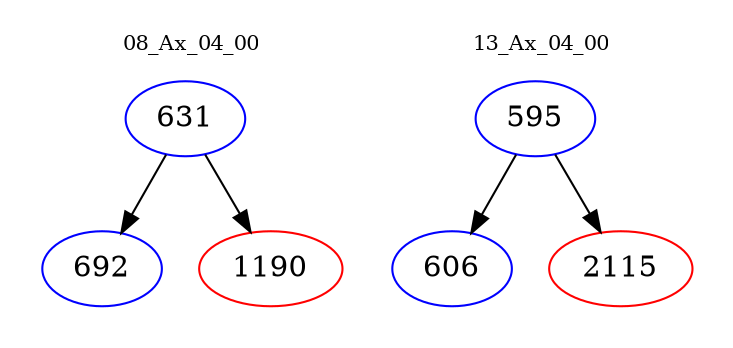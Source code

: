 digraph{
subgraph cluster_0 {
color = white
label = "08_Ax_04_00";
fontsize=10;
T0_631 [label="631", color="blue"]
T0_631 -> T0_692 [color="black"]
T0_692 [label="692", color="blue"]
T0_631 -> T0_1190 [color="black"]
T0_1190 [label="1190", color="red"]
}
subgraph cluster_1 {
color = white
label = "13_Ax_04_00";
fontsize=10;
T1_595 [label="595", color="blue"]
T1_595 -> T1_606 [color="black"]
T1_606 [label="606", color="blue"]
T1_595 -> T1_2115 [color="black"]
T1_2115 [label="2115", color="red"]
}
}
